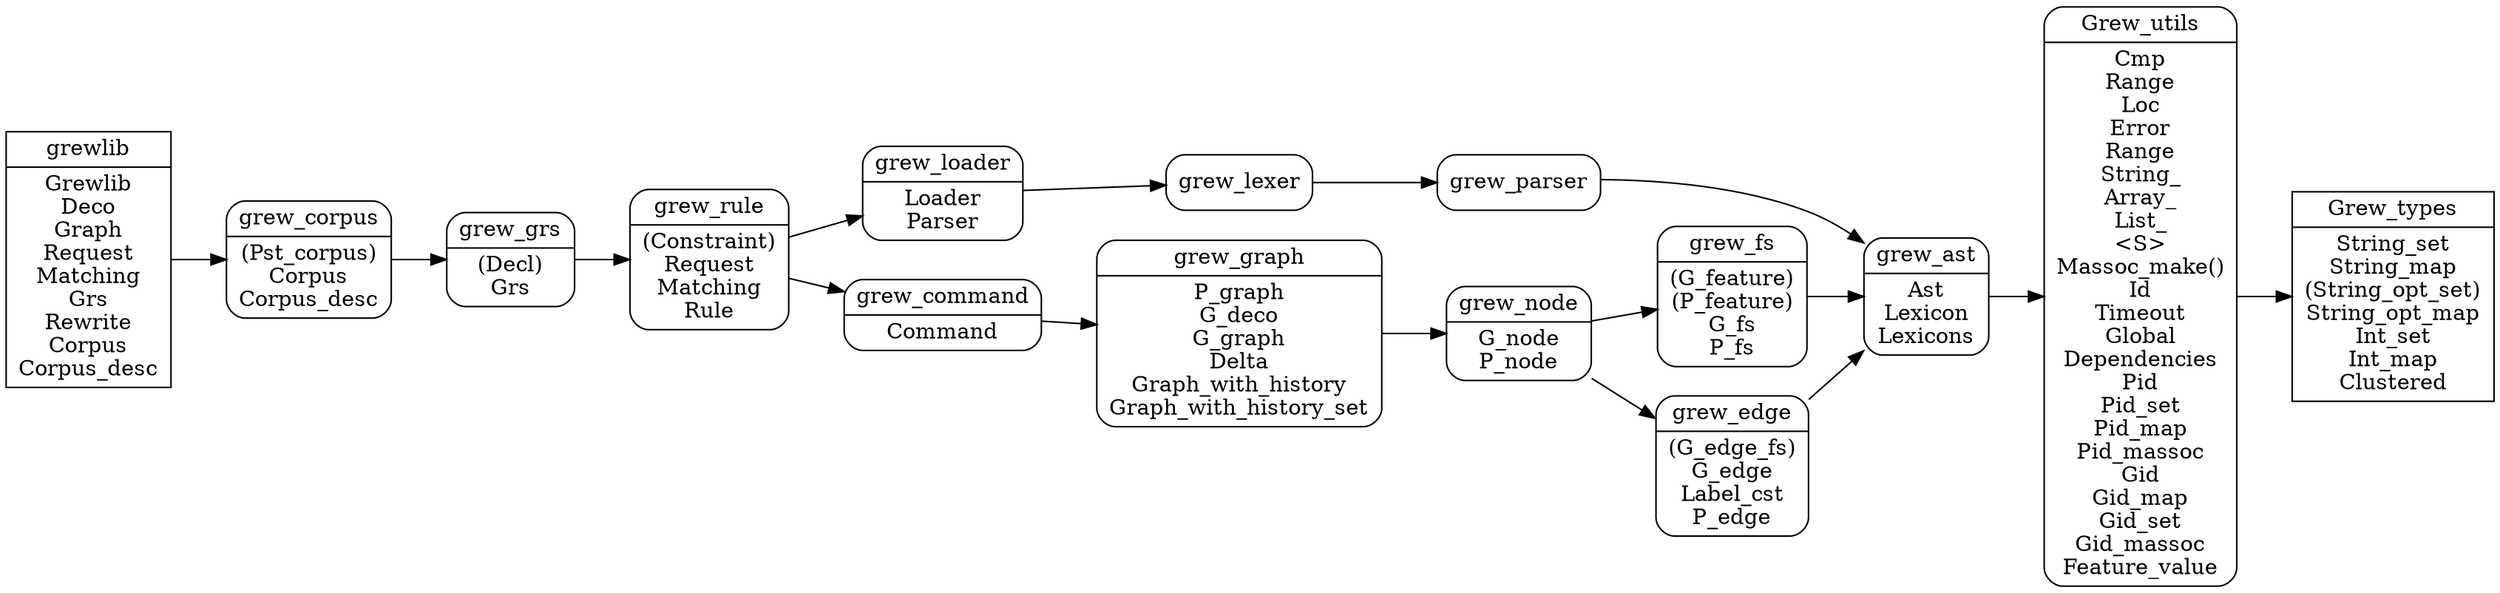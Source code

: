 digraph grew {
  node [shape=Mrecord];
  rankdir = LR;
  Grew_types [fillcolor=yellow, shape=record, label="Grew_types|String_set\nString_map\n(String_opt_set)\nString_opt_map\nInt_set\nInt_map\nClustered"]
  Grew_utils [label="Grew_utils|Cmp\nRange\nLoc\nError\nRange\nString_\nArray_\nList_\n&lt;S&gt;\nMassoc_make()\nId\nTimeout\nGlobal\nDependencies\nPid\nPid_set\nPid_map\nPid_massoc\nGid\nGid_map\nGid_set\nGid_massoc\nFeature_value"]
  grew_ast [label="grew_ast|Ast\nLexicon\nLexicons"]
  grew_loader [label="grew_loader|Loader\nParser"]
  grew_fs [label="grew_fs|(G_feature)\n(P_feature)\nG_fs\nP_fs"]
  grew_edge [label="grew_edge|(G_edge_fs)\nG_edge\nLabel_cst\nP_edge"]
  grew_node [label="grew_node|G_node\nP_node"]
  grew_command [label="grew_command|Command"]
  grew_graph [label="grew_graph|P_graph\nG_deco\nG_graph\nDelta\nGraph_with_history\nGraph_with_history_set"]
  grew_rule [label="grew_rule|(Constraint)\nRequest\nMatching\nRule"]
  grew_grs [label="grew_grs|(Decl)\nGrs"]
  grew_corpus [label="grew_corpus|(Pst_corpus)\nCorpus\nCorpus_desc"]
  grewlib [fillcolor=yellow, shape=record, label="grewlib|Grewlib\nDeco\nGraph\nRequest\nMatching\nGrs\nRewrite\nCorpus\nCorpus_desc"]
grew_ast -> Grew_utils -> Grew_types
grew_edge -> grew_ast
grew_fs -> grew_ast
grew_command -> grew_graph
grew_node -> grew_edge
grew_node -> grew_fs
grew_graph -> grew_node
grew_rule -> grew_command
grew_grs -> grew_rule
grew_rule -> grew_loader -> grew_lexer -> grew_parser -> grew_ast
grew_corpus -> grew_grs
grewlib -> grew_corpus

}



